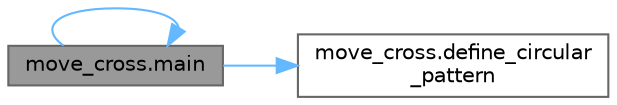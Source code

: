digraph "move_cross.main"
{
 // LATEX_PDF_SIZE
  bgcolor="transparent";
  edge [fontname=Helvetica,fontsize=10,labelfontname=Helvetica,labelfontsize=10];
  node [fontname=Helvetica,fontsize=10,shape=box,height=0.2,width=0.4];
  rankdir="LR";
  Node1 [id="Node000001",label="move_cross.main",height=0.2,width=0.4,color="gray40", fillcolor="grey60", style="filled", fontcolor="black",tooltip=" "];
  Node1 -> Node2 [id="edge1_Node000001_Node000002",color="steelblue1",style="solid",tooltip=" "];
  Node2 [id="Node000002",label="move_cross.define_circular\l_pattern",height=0.2,width=0.4,color="grey40", fillcolor="white", style="filled",URL="$namespacemove__cross.html#aac6521d6fa2912600ded7ce79b9c5d17",tooltip=" "];
  Node1 -> Node1 [id="edge2_Node000001_Node000001",color="steelblue1",style="solid",tooltip=" "];
}
